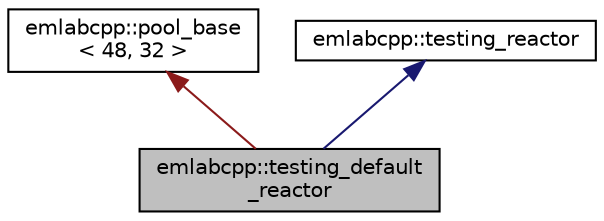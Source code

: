 digraph "emlabcpp::testing_default_reactor"
{
 // LATEX_PDF_SIZE
  edge [fontname="Helvetica",fontsize="10",labelfontname="Helvetica",labelfontsize="10"];
  node [fontname="Helvetica",fontsize="10",shape=record];
  Node1 [label="emlabcpp::testing_default\l_reactor",height=0.2,width=0.4,color="black", fillcolor="grey75", style="filled", fontcolor="black",tooltip=" "];
  Node2 -> Node1 [dir="back",color="firebrick4",fontsize="10",style="solid",fontname="Helvetica"];
  Node2 [label="emlabcpp::pool_base\l\< 48, 32 \>",height=0.2,width=0.4,color="black", fillcolor="white", style="filled",URL="$structemlabcpp_1_1pool__base.html",tooltip=" "];
  Node3 -> Node1 [dir="back",color="midnightblue",fontsize="10",style="solid",fontname="Helvetica"];
  Node3 [label="emlabcpp::testing_reactor",height=0.2,width=0.4,color="black", fillcolor="white", style="filled",URL="$classemlabcpp_1_1testing__reactor.html",tooltip=" "];
}
